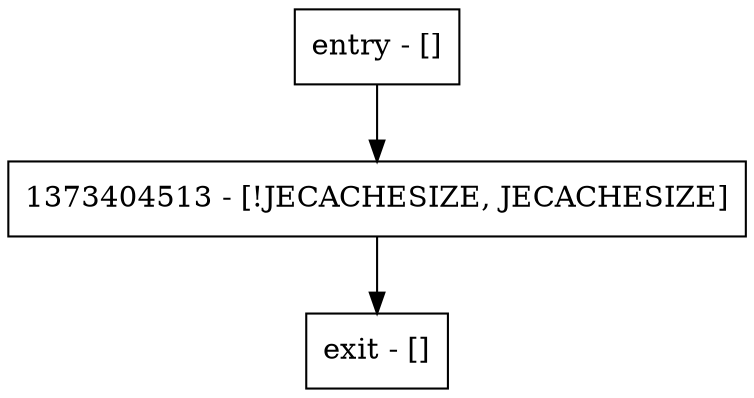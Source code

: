digraph getMemorySize {
node [shape=record];
entry [label="entry - []"];
exit [label="exit - []"];
1373404513 [label="1373404513 - [!JECACHESIZE, JECACHESIZE]"];
entry;
exit;
entry -> 1373404513;
1373404513 -> exit;
}

